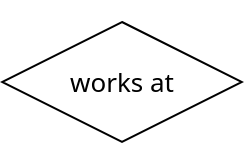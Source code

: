 <mxfile version="15.5.2" type="device"><diagram id="mmsHz0f96N0xRhlXWRxk" name="Page-1"><mxGraphModel dx="1422" dy="657" grid="1" gridSize="10" guides="1" tooltips="1" connect="1" arrows="1" fold="1" page="1" pageScale="1" pageWidth="850" pageHeight="1100" math="0" shadow="0"><root><mxCell id="0"/><mxCell id="1" parent="0"/><mxCell id="qEdGZAPbmVhA0S-P04zX-8" value="" style="rounded=0;whiteSpace=wrap;html=1;fontFamily=Noto Sans;fontSource=https%3A%2F%2Ffonts.googleapis.com%2Fcss%3Ffamily%3DNoto%2BSans;strokeColor=none;fillColor=none;" vertex="1" parent="1"><mxGeometry x="253.5" y="19" width="30" height="20" as="geometry"/></mxCell><mxCell id="qEdGZAPbmVhA0S-P04zX-9" value="" style="rounded=0;whiteSpace=wrap;html=1;fontFamily=Noto Sans;fontSource=https%3A%2F%2Ffonts.googleapis.com%2Fcss%3Ffamily%3DNoto%2BSans;strokeColor=none;fillColor=none;" vertex="1" parent="1"><mxGeometry x="256.5" y="82" width="30" height="20" as="geometry"/></mxCell><mxCell id="qEdGZAPbmVhA0S-P04zX-2" value="works at" style="shape=rhombus;perimeter=rhombusPerimeter;whiteSpace=wrap;html=1;align=center;fontSize=13;fontFamily=Noto Sans;fontSource=https%3A%2F%2Ffonts.googleapis.com%2Fcss%3Ffamily%3DNoto%2BSans;" vertex="1" parent="1"><mxGeometry x="210" y="30" width="120" height="60" as="geometry"/></mxCell></root></mxGraphModel></diagram></mxfile>